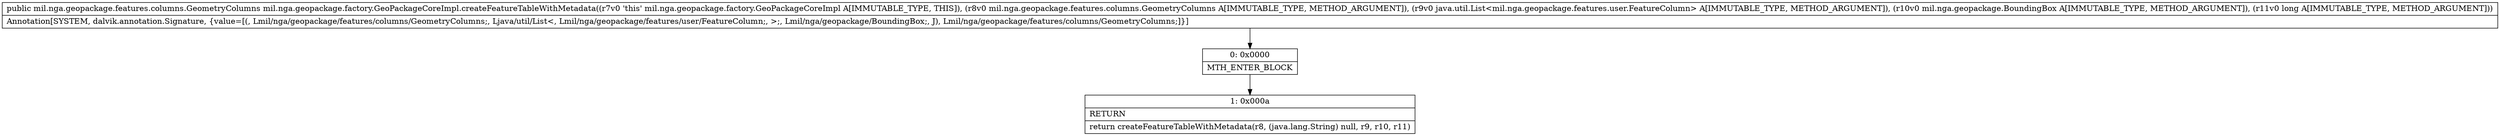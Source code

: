 digraph "CFG formil.nga.geopackage.factory.GeoPackageCoreImpl.createFeatureTableWithMetadata(Lmil\/nga\/geopackage\/features\/columns\/GeometryColumns;Ljava\/util\/List;Lmil\/nga\/geopackage\/BoundingBox;J)Lmil\/nga\/geopackage\/features\/columns\/GeometryColumns;" {
Node_0 [shape=record,label="{0\:\ 0x0000|MTH_ENTER_BLOCK\l}"];
Node_1 [shape=record,label="{1\:\ 0x000a|RETURN\l|return createFeatureTableWithMetadata(r8, (java.lang.String) null, r9, r10, r11)\l}"];
MethodNode[shape=record,label="{public mil.nga.geopackage.features.columns.GeometryColumns mil.nga.geopackage.factory.GeoPackageCoreImpl.createFeatureTableWithMetadata((r7v0 'this' mil.nga.geopackage.factory.GeoPackageCoreImpl A[IMMUTABLE_TYPE, THIS]), (r8v0 mil.nga.geopackage.features.columns.GeometryColumns A[IMMUTABLE_TYPE, METHOD_ARGUMENT]), (r9v0 java.util.List\<mil.nga.geopackage.features.user.FeatureColumn\> A[IMMUTABLE_TYPE, METHOD_ARGUMENT]), (r10v0 mil.nga.geopackage.BoundingBox A[IMMUTABLE_TYPE, METHOD_ARGUMENT]), (r11v0 long A[IMMUTABLE_TYPE, METHOD_ARGUMENT]))  | Annotation[SYSTEM, dalvik.annotation.Signature, \{value=[(, Lmil\/nga\/geopackage\/features\/columns\/GeometryColumns;, Ljava\/util\/List\<, Lmil\/nga\/geopackage\/features\/user\/FeatureColumn;, \>;, Lmil\/nga\/geopackage\/BoundingBox;, J), Lmil\/nga\/geopackage\/features\/columns\/GeometryColumns;]\}]\l}"];
MethodNode -> Node_0;
Node_0 -> Node_1;
}

